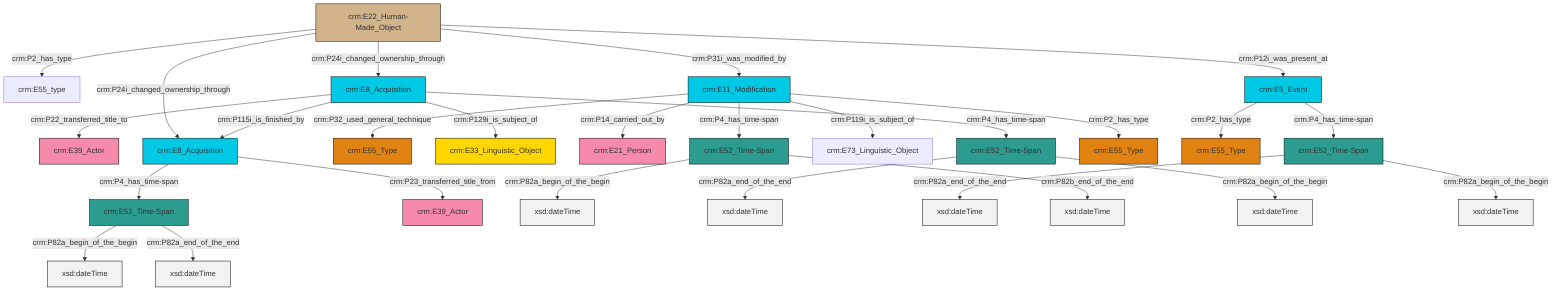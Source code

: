 graph TD
classDef Literal fill:#f2f2f2,stroke:#000000;
classDef CRM_Entity fill:#FFFFFF,stroke:#000000;
classDef Temporal_Entity fill:#00C9E6, stroke:#000000;
classDef Type fill:#E18312, stroke:#000000;
classDef Time-Span fill:#2C9C91, stroke:#000000;
classDef Appellation fill:#FFEB7F, stroke:#000000;
classDef Place fill:#008836, stroke:#000000;
classDef Persistent_Item fill:#B266B2, stroke:#000000;
classDef Conceptual_Object fill:#FFD700, stroke:#000000;
classDef Physical_Thing fill:#D2B48C, stroke:#000000;
classDef Actor fill:#f58aad, stroke:#000000;
classDef PC_Classes fill:#4ce600, stroke:#000000;
classDef Multi fill:#cccccc,stroke:#000000;

2["crm:E22_Human-Made_Object"]:::Physical_Thing -->|crm:P24i_changed_ownership_through| 3["crm:E8_Acquisition"]:::Temporal_Entity
2["crm:E22_Human-Made_Object"]:::Physical_Thing -->|crm:P31i_was_modified_by| 6["crm:E11_Modification"]:::Temporal_Entity
6["crm:E11_Modification"]:::Temporal_Entity -->|crm:P32_used_general_technique| 7["crm:E55_Type"]:::Type
8["crm:E8_Acquisition"]:::Temporal_Entity -->|crm:P129i_is_subject_of| 9["crm:E33_Linguistic_Object"]:::Conceptual_Object
10["crm:E52_Time-Span"]:::Time-Span -->|crm:P82a_begin_of_the_begin| 11[xsd:dateTime]:::Literal
15["crm:E5_Event"]:::Temporal_Entity -->|crm:P4_has_time-span| 16["crm:E52_Time-Span"]:::Time-Span
6["crm:E11_Modification"]:::Temporal_Entity -->|crm:P4_has_time-span| 21["crm:E52_Time-Span"]:::Time-Span
10["crm:E52_Time-Span"]:::Time-Span -->|crm:P82a_end_of_the_end| 24[xsd:dateTime]:::Literal
3["crm:E8_Acquisition"]:::Temporal_Entity -->|crm:P23_transferred_title_from| 25["crm:E39_Actor"]:::Actor
8["crm:E8_Acquisition"]:::Temporal_Entity -->|crm:P22_transferred_title_to| 0["crm:E39_Actor"]:::Actor
2["crm:E22_Human-Made_Object"]:::Physical_Thing -->|crm:P2_has_type| 4["crm:E55_type"]:::Default
6["crm:E11_Modification"]:::Temporal_Entity -->|crm:P119i_is_subject_of| 19["crm:E73_Linguistic_Object"]:::Default
6["crm:E11_Modification"]:::Temporal_Entity -->|crm:P14_carried_out_by| 12["crm:E21_Person"]:::Actor
8["crm:E8_Acquisition"]:::Temporal_Entity -->|crm:P115i_is_finished_by| 3["crm:E8_Acquisition"]:::Temporal_Entity
15["crm:E5_Event"]:::Temporal_Entity -->|crm:P2_has_type| 28["crm:E55_Type"]:::Type
21["crm:E52_Time-Span"]:::Time-Span -->|crm:P82a_begin_of_the_begin| 30[xsd:dateTime]:::Literal
2["crm:E22_Human-Made_Object"]:::Physical_Thing -->|crm:P12i_was_present_at| 15["crm:E5_Event"]:::Temporal_Entity
32["crm:E52_Time-Span"]:::Time-Span -->|crm:P82a_end_of_the_end| 33[xsd:dateTime]:::Literal
8["crm:E8_Acquisition"]:::Temporal_Entity -->|crm:P4_has_time-span| 32["crm:E52_Time-Span"]:::Time-Span
6["crm:E11_Modification"]:::Temporal_Entity -->|crm:P2_has_type| 22["crm:E55_Type"]:::Type
3["crm:E8_Acquisition"]:::Temporal_Entity -->|crm:P4_has_time-span| 10["crm:E52_Time-Span"]:::Time-Span
16["crm:E52_Time-Span"]:::Time-Span -->|crm:P82a_end_of_the_end| 37[xsd:dateTime]:::Literal
2["crm:E22_Human-Made_Object"]:::Physical_Thing -->|crm:P24i_changed_ownership_through| 8["crm:E8_Acquisition"]:::Temporal_Entity
21["crm:E52_Time-Span"]:::Time-Span -->|crm:P82b_end_of_the_end| 40[xsd:dateTime]:::Literal
32["crm:E52_Time-Span"]:::Time-Span -->|crm:P82a_begin_of_the_begin| 41[xsd:dateTime]:::Literal
16["crm:E52_Time-Span"]:::Time-Span -->|crm:P82a_begin_of_the_begin| 43[xsd:dateTime]:::Literal